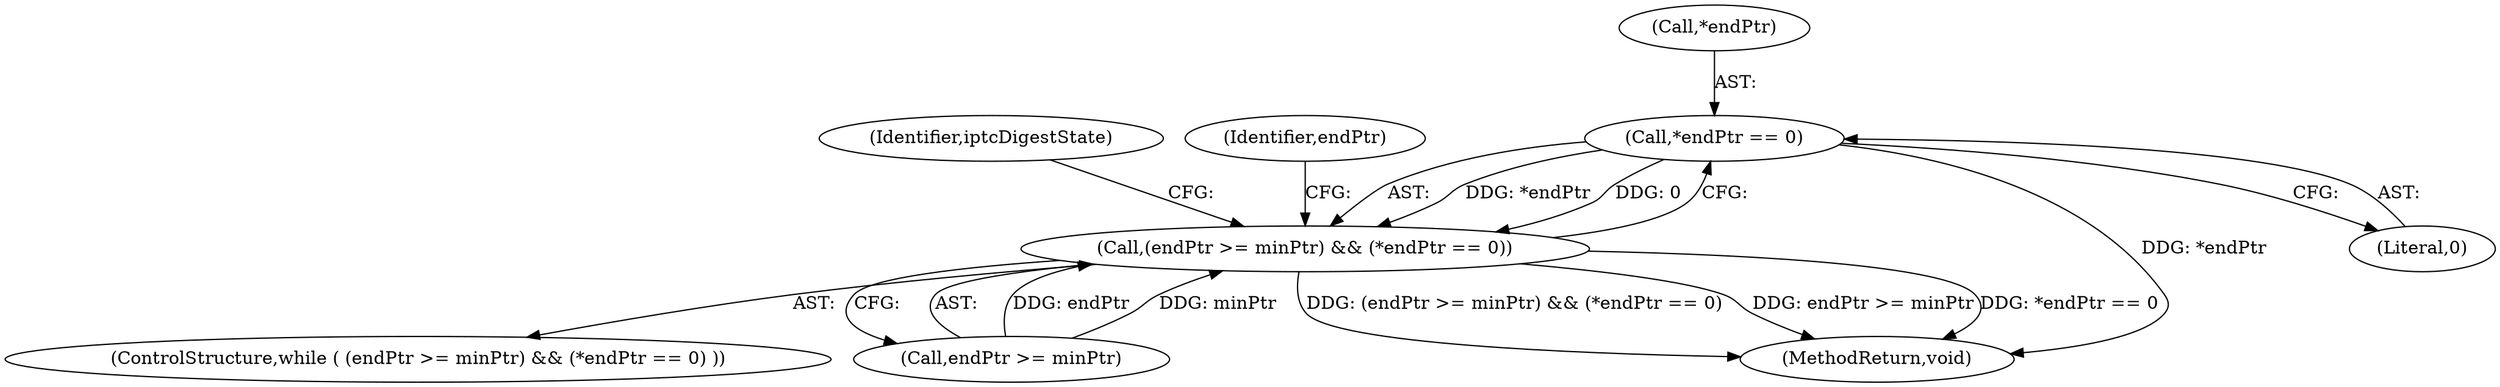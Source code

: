 digraph "0_exempi_e163667a06a9b656a047b0ec660b871f29a83c9f@pointer" {
"1000322" [label="(Call,*endPtr == 0)"];
"1000318" [label="(Call,(endPtr >= minPtr) && (*endPtr == 0))"];
"1000329" [label="(Identifier,iptcDigestState)"];
"1000317" [label="(ControlStructure,while ( (endPtr >= minPtr) && (*endPtr == 0) ))"];
"1000319" [label="(Call,endPtr >= minPtr)"];
"1000432" [label="(MethodReturn,void)"];
"1000323" [label="(Call,*endPtr)"];
"1000318" [label="(Call,(endPtr >= minPtr) && (*endPtr == 0))"];
"1000322" [label="(Call,*endPtr == 0)"];
"1000327" [label="(Identifier,endPtr)"];
"1000325" [label="(Literal,0)"];
"1000322" -> "1000318"  [label="AST: "];
"1000322" -> "1000325"  [label="CFG: "];
"1000323" -> "1000322"  [label="AST: "];
"1000325" -> "1000322"  [label="AST: "];
"1000318" -> "1000322"  [label="CFG: "];
"1000322" -> "1000432"  [label="DDG: *endPtr"];
"1000322" -> "1000318"  [label="DDG: *endPtr"];
"1000322" -> "1000318"  [label="DDG: 0"];
"1000318" -> "1000317"  [label="AST: "];
"1000318" -> "1000319"  [label="CFG: "];
"1000319" -> "1000318"  [label="AST: "];
"1000327" -> "1000318"  [label="CFG: "];
"1000329" -> "1000318"  [label="CFG: "];
"1000318" -> "1000432"  [label="DDG: (endPtr >= minPtr) && (*endPtr == 0)"];
"1000318" -> "1000432"  [label="DDG: endPtr >= minPtr"];
"1000318" -> "1000432"  [label="DDG: *endPtr == 0"];
"1000319" -> "1000318"  [label="DDG: endPtr"];
"1000319" -> "1000318"  [label="DDG: minPtr"];
}
